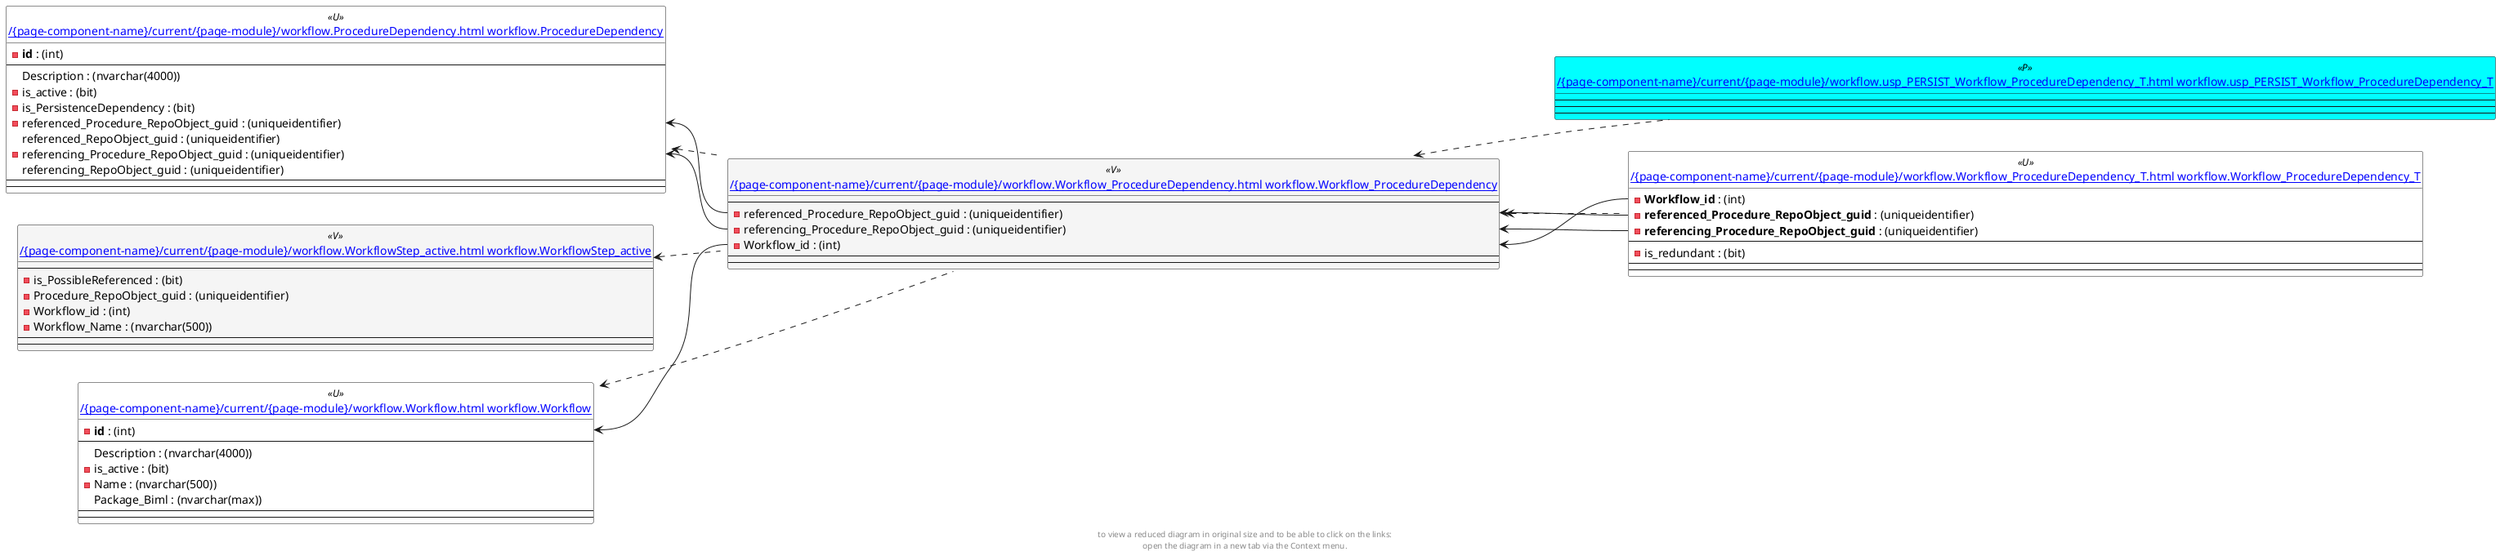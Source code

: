 @startuml
left to right direction
'top to bottom direction
hide circle
'avoide "." issues:
set namespaceSeparator none


skinparam class {
  BackgroundColor White
  BackgroundColor<<FN>> Yellow
  BackgroundColor<<FS>> Yellow
  BackgroundColor<<FT>> LightGray
  BackgroundColor<<IF>> Yellow
  BackgroundColor<<IS>> Yellow
  BackgroundColor<<P>> Aqua
  BackgroundColor<<PC>> Aqua
  BackgroundColor<<SN>> Yellow
  BackgroundColor<<SO>> SlateBlue
  BackgroundColor<<TF>> LightGray
  BackgroundColor<<TR>> Tomato
  BackgroundColor<<U>> White
  BackgroundColor<<V>> WhiteSmoke
  BackgroundColor<<X>> Aqua
}


entity "[[{site-url}/{page-component-name}/current/{page-module}/workflow.ProcedureDependency.html workflow.ProcedureDependency]]" as workflow.ProcedureDependency << U >> {
  - **id** : (int)
  --
  Description : (nvarchar(4000))
  - is_active : (bit)
  - is_PersistenceDependency : (bit)
  - referenced_Procedure_RepoObject_guid : (uniqueidentifier)
  referenced_RepoObject_guid : (uniqueidentifier)
  - referencing_Procedure_RepoObject_guid : (uniqueidentifier)
  referencing_RepoObject_guid : (uniqueidentifier)
  --
  --
}

entity "[[{site-url}/{page-component-name}/current/{page-module}/workflow.usp_PERSIST_Workflow_ProcedureDependency_T.html workflow.usp_PERSIST_Workflow_ProcedureDependency_T]]" as workflow.usp_PERSIST_Workflow_ProcedureDependency_T << P >> {
  --
  --
  --
}

entity "[[{site-url}/{page-component-name}/current/{page-module}/workflow.Workflow.html workflow.Workflow]]" as workflow.Workflow << U >> {
  - **id** : (int)
  --
  Description : (nvarchar(4000))
  - is_active : (bit)
  - Name : (nvarchar(500))
  Package_Biml : (nvarchar(max))
  --
  --
}

entity "[[{site-url}/{page-component-name}/current/{page-module}/workflow.Workflow_ProcedureDependency.html workflow.Workflow_ProcedureDependency]]" as workflow.Workflow_ProcedureDependency << V >> {
  --
  - referenced_Procedure_RepoObject_guid : (uniqueidentifier)
  - referencing_Procedure_RepoObject_guid : (uniqueidentifier)
  - Workflow_id : (int)
  --
  --
}

entity "[[{site-url}/{page-component-name}/current/{page-module}/workflow.Workflow_ProcedureDependency_T.html workflow.Workflow_ProcedureDependency_T]]" as workflow.Workflow_ProcedureDependency_T << U >> {
  - **Workflow_id** : (int)
  - **referenced_Procedure_RepoObject_guid** : (uniqueidentifier)
  - **referencing_Procedure_RepoObject_guid** : (uniqueidentifier)
  --
  - is_redundant : (bit)
  --
  --
}

entity "[[{site-url}/{page-component-name}/current/{page-module}/workflow.WorkflowStep_active.html workflow.WorkflowStep_active]]" as workflow.WorkflowStep_active << V >> {
  --
  - is_PossibleReferenced : (bit)
  - Procedure_RepoObject_guid : (uniqueidentifier)
  - Workflow_id : (int)
  - Workflow_Name : (nvarchar(500))
  --
  --
}

workflow.ProcedureDependency <.. workflow.Workflow_ProcedureDependency
workflow.Workflow <.. workflow.Workflow_ProcedureDependency
workflow.Workflow_ProcedureDependency <.. workflow.Workflow_ProcedureDependency_T
workflow.Workflow_ProcedureDependency <.. workflow.usp_PERSIST_Workflow_ProcedureDependency_T
workflow.WorkflowStep_active <.. workflow.Workflow_ProcedureDependency
workflow.ProcedureDependency::referenced_Procedure_RepoObject_guid <-- workflow.Workflow_ProcedureDependency::referenced_Procedure_RepoObject_guid
workflow.ProcedureDependency::referencing_Procedure_RepoObject_guid <-- workflow.Workflow_ProcedureDependency::referencing_Procedure_RepoObject_guid
workflow.Workflow::id <-- workflow.Workflow_ProcedureDependency::Workflow_id
workflow.Workflow_ProcedureDependency::referenced_Procedure_RepoObject_guid <-- workflow.Workflow_ProcedureDependency_T::referenced_Procedure_RepoObject_guid
workflow.Workflow_ProcedureDependency::referencing_Procedure_RepoObject_guid <-- workflow.Workflow_ProcedureDependency_T::referencing_Procedure_RepoObject_guid
workflow.Workflow_ProcedureDependency::Workflow_id <-- workflow.Workflow_ProcedureDependency_T::Workflow_id
footer
to view a reduced diagram in original size and to be able to click on the links:
open the diagram in a new tab via the Context menu.
end footer

@enduml


